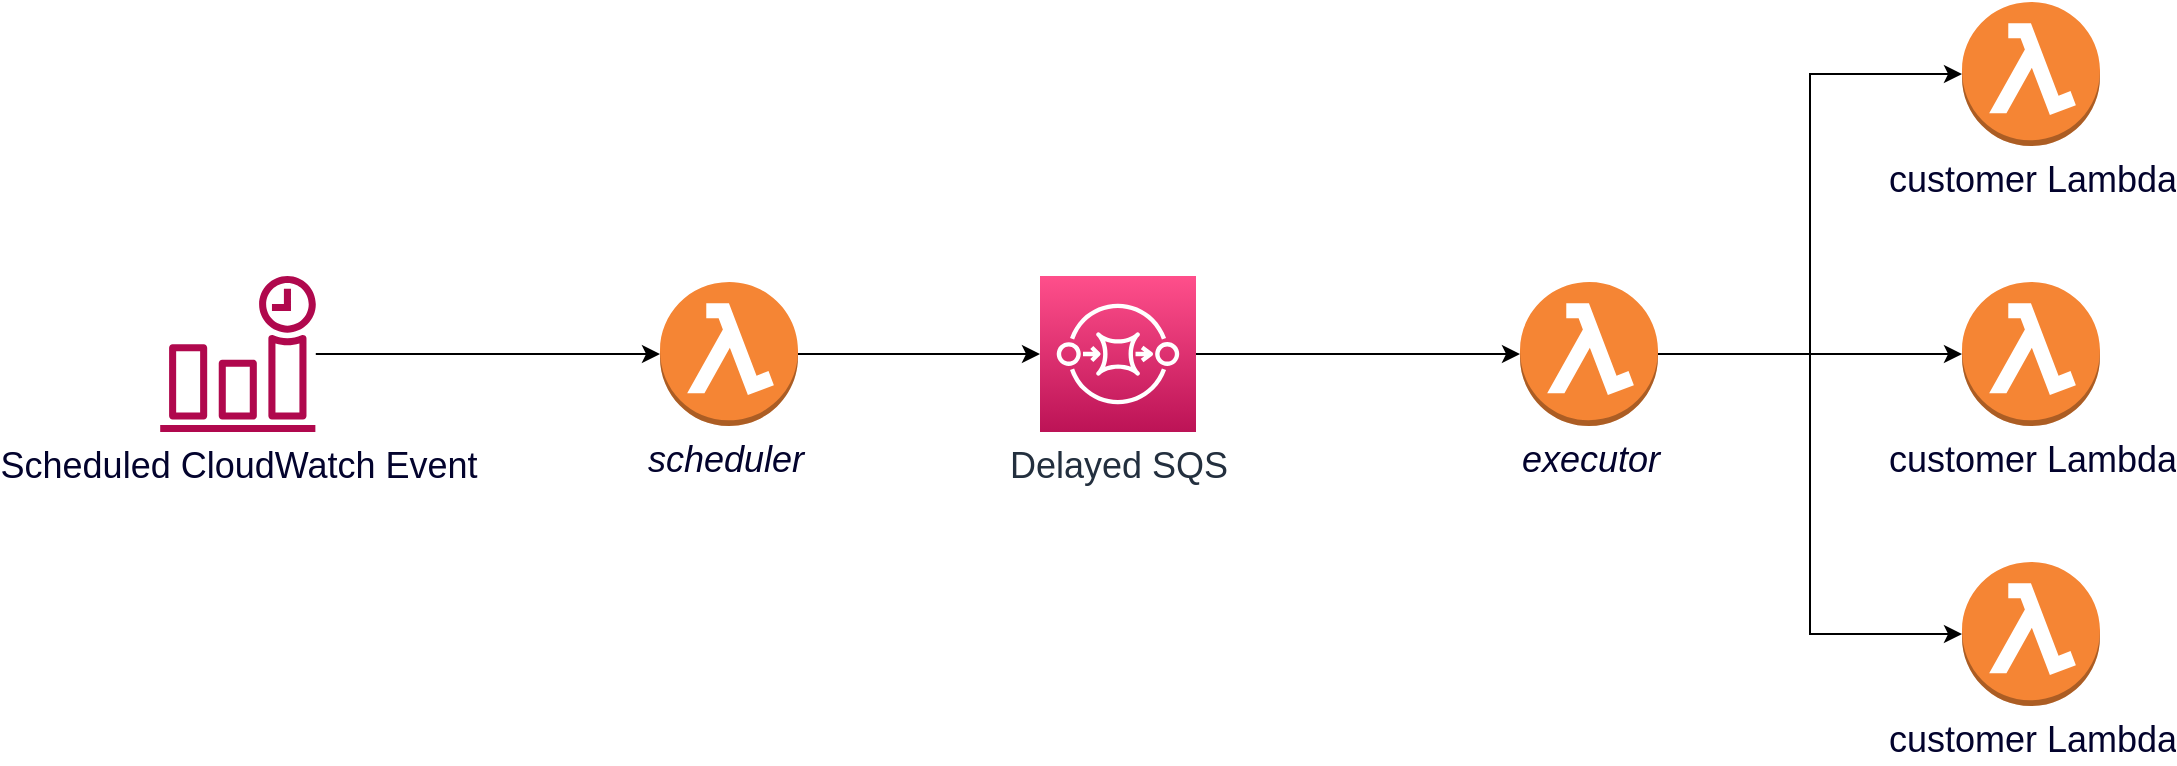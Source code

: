 <mxfile version="17.4.0" type="device"><diagram id="0yAws6fpecCvXLmQIeYO" name="Page-1"><mxGraphModel dx="1426" dy="769" grid="1" gridSize="10" guides="1" tooltips="1" connect="1" arrows="1" fold="1" page="1" pageScale="1" pageWidth="1169" pageHeight="827" math="0" shadow="0"><root><mxCell id="0"/><mxCell id="1" parent="0"/><mxCell id="P_CqQsYctxwCyO3VVokN-11" style="edgeStyle=orthogonalEdgeStyle;rounded=0;orthogonalLoop=1;jettySize=auto;html=1;entryX=0;entryY=0.5;entryDx=0;entryDy=0;entryPerimeter=0;fontSize=18;" parent="1" source="P_CqQsYctxwCyO3VVokN-2" target="P_CqQsYctxwCyO3VVokN-3" edge="1"><mxGeometry relative="1" as="geometry"/></mxCell><mxCell id="P_CqQsYctxwCyO3VVokN-2" value="&lt;span style=&quot;color: rgb(3 , 3 , 45) ; font-family: &amp;#34;sora&amp;#34; , sans-serif ; font-size: 18px&quot;&gt;Scheduled CloudWatch Event&lt;/span&gt;" style="sketch=0;outlineConnect=0;fontColor=#232F3E;gradientColor=none;fillColor=#B0084D;strokeColor=none;dashed=0;verticalLabelPosition=bottom;verticalAlign=top;align=center;html=1;fontSize=12;fontStyle=0;aspect=fixed;pointerEvents=1;shape=mxgraph.aws4.event_time_based;" parent="1" vertex="1"><mxGeometry x="110" y="247" width="78" height="78" as="geometry"/></mxCell><mxCell id="P_CqQsYctxwCyO3VVokN-12" style="edgeStyle=orthogonalEdgeStyle;rounded=0;orthogonalLoop=1;jettySize=auto;html=1;entryX=0;entryY=0.5;entryDx=0;entryDy=0;entryPerimeter=0;fontSize=18;" parent="1" source="P_CqQsYctxwCyO3VVokN-3" target="P_CqQsYctxwCyO3VVokN-4" edge="1"><mxGeometry relative="1" as="geometry"/></mxCell><mxCell id="P_CqQsYctxwCyO3VVokN-3" value="&lt;em style=&quot;color: rgb(3 , 3 , 45) ; font-family: &amp;#34;sora&amp;#34; , sans-serif ; font-size: 18px&quot;&gt;scheduler&amp;nbsp;&lt;/em&gt;" style="outlineConnect=0;dashed=0;verticalLabelPosition=bottom;verticalAlign=top;align=center;html=1;shape=mxgraph.aws3.lambda_function;fillColor=#F58534;gradientColor=none;" parent="1" vertex="1"><mxGeometry x="360" y="250" width="69" height="72" as="geometry"/></mxCell><mxCell id="P_CqQsYctxwCyO3VVokN-13" style="edgeStyle=orthogonalEdgeStyle;rounded=0;orthogonalLoop=1;jettySize=auto;html=1;entryX=0;entryY=0.5;entryDx=0;entryDy=0;entryPerimeter=0;fontSize=18;" parent="1" source="P_CqQsYctxwCyO3VVokN-4" target="P_CqQsYctxwCyO3VVokN-5" edge="1"><mxGeometry relative="1" as="geometry"/></mxCell><mxCell id="P_CqQsYctxwCyO3VVokN-4" value="&lt;font style=&quot;font-size: 18px&quot;&gt;Delayed SQS&lt;/font&gt;" style="sketch=0;points=[[0,0,0],[0.25,0,0],[0.5,0,0],[0.75,0,0],[1,0,0],[0,1,0],[0.25,1,0],[0.5,1,0],[0.75,1,0],[1,1,0],[0,0.25,0],[0,0.5,0],[0,0.75,0],[1,0.25,0],[1,0.5,0],[1,0.75,0]];outlineConnect=0;fontColor=#232F3E;gradientColor=#FF4F8B;gradientDirection=north;fillColor=#BC1356;strokeColor=#ffffff;dashed=0;verticalLabelPosition=bottom;verticalAlign=top;align=center;html=1;fontSize=12;fontStyle=0;aspect=fixed;shape=mxgraph.aws4.resourceIcon;resIcon=mxgraph.aws4.sqs;" parent="1" vertex="1"><mxGeometry x="550" y="247" width="78" height="78" as="geometry"/></mxCell><mxCell id="P_CqQsYctxwCyO3VVokN-14" style="edgeStyle=orthogonalEdgeStyle;rounded=0;orthogonalLoop=1;jettySize=auto;html=1;fontSize=18;" parent="1" source="P_CqQsYctxwCyO3VVokN-5" target="P_CqQsYctxwCyO3VVokN-9" edge="1"><mxGeometry relative="1" as="geometry"/></mxCell><mxCell id="P_CqQsYctxwCyO3VVokN-15" style="edgeStyle=orthogonalEdgeStyle;rounded=0;orthogonalLoop=1;jettySize=auto;html=1;entryX=0;entryY=0.5;entryDx=0;entryDy=0;entryPerimeter=0;fontSize=18;" parent="1" source="P_CqQsYctxwCyO3VVokN-5" target="P_CqQsYctxwCyO3VVokN-6" edge="1"><mxGeometry relative="1" as="geometry"/></mxCell><mxCell id="P_CqQsYctxwCyO3VVokN-16" style="edgeStyle=orthogonalEdgeStyle;rounded=0;orthogonalLoop=1;jettySize=auto;html=1;entryX=0;entryY=0.5;entryDx=0;entryDy=0;entryPerimeter=0;fontSize=18;" parent="1" source="P_CqQsYctxwCyO3VVokN-5" target="P_CqQsYctxwCyO3VVokN-10" edge="1"><mxGeometry relative="1" as="geometry"/></mxCell><mxCell id="P_CqQsYctxwCyO3VVokN-5" value="&lt;em style=&quot;color: rgb(3 , 3 , 45) ; font-family: &amp;#34;sora&amp;#34; , sans-serif ; font-size: 18px&quot;&gt;executor&lt;/em&gt;" style="outlineConnect=0;dashed=0;verticalLabelPosition=bottom;verticalAlign=top;align=center;html=1;shape=mxgraph.aws3.lambda_function;fillColor=#F58534;gradientColor=none;" parent="1" vertex="1"><mxGeometry x="790" y="250" width="69" height="72" as="geometry"/></mxCell><mxCell id="P_CqQsYctxwCyO3VVokN-6" value="&lt;span style=&quot;color: rgb(3 , 3 , 45) ; font-family: &amp;#34;sora&amp;#34; , sans-serif ; font-size: 18px&quot;&gt;customer Lambda&lt;/span&gt;" style="outlineConnect=0;dashed=0;verticalLabelPosition=bottom;verticalAlign=top;align=center;html=1;shape=mxgraph.aws3.lambda_function;fillColor=#F58534;gradientColor=none;" parent="1" vertex="1"><mxGeometry x="1011" y="110" width="69" height="72" as="geometry"/></mxCell><mxCell id="P_CqQsYctxwCyO3VVokN-9" value="&lt;span style=&quot;color: rgb(3 , 3 , 45) ; font-family: &amp;#34;sora&amp;#34; , sans-serif ; font-size: 18px&quot;&gt;customer Lambda&lt;/span&gt;" style="outlineConnect=0;dashed=0;verticalLabelPosition=bottom;verticalAlign=top;align=center;html=1;shape=mxgraph.aws3.lambda_function;fillColor=#F58534;gradientColor=none;" parent="1" vertex="1"><mxGeometry x="1011" y="250" width="69" height="72" as="geometry"/></mxCell><mxCell id="P_CqQsYctxwCyO3VVokN-10" value="&lt;span style=&quot;color: rgb(3 , 3 , 45) ; font-family: &amp;#34;sora&amp;#34; , sans-serif ; font-size: 18px&quot;&gt;customer Lambda&lt;/span&gt;" style="outlineConnect=0;dashed=0;verticalLabelPosition=bottom;verticalAlign=top;align=center;html=1;shape=mxgraph.aws3.lambda_function;fillColor=#F58534;gradientColor=none;" parent="1" vertex="1"><mxGeometry x="1011" y="390" width="69" height="72" as="geometry"/></mxCell></root></mxGraphModel></diagram></mxfile>